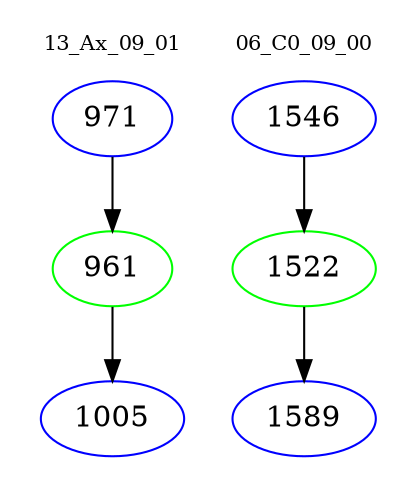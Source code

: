 digraph{
subgraph cluster_0 {
color = white
label = "13_Ax_09_01";
fontsize=10;
T0_971 [label="971", color="blue"]
T0_971 -> T0_961 [color="black"]
T0_961 [label="961", color="green"]
T0_961 -> T0_1005 [color="black"]
T0_1005 [label="1005", color="blue"]
}
subgraph cluster_1 {
color = white
label = "06_C0_09_00";
fontsize=10;
T1_1546 [label="1546", color="blue"]
T1_1546 -> T1_1522 [color="black"]
T1_1522 [label="1522", color="green"]
T1_1522 -> T1_1589 [color="black"]
T1_1589 [label="1589", color="blue"]
}
}
